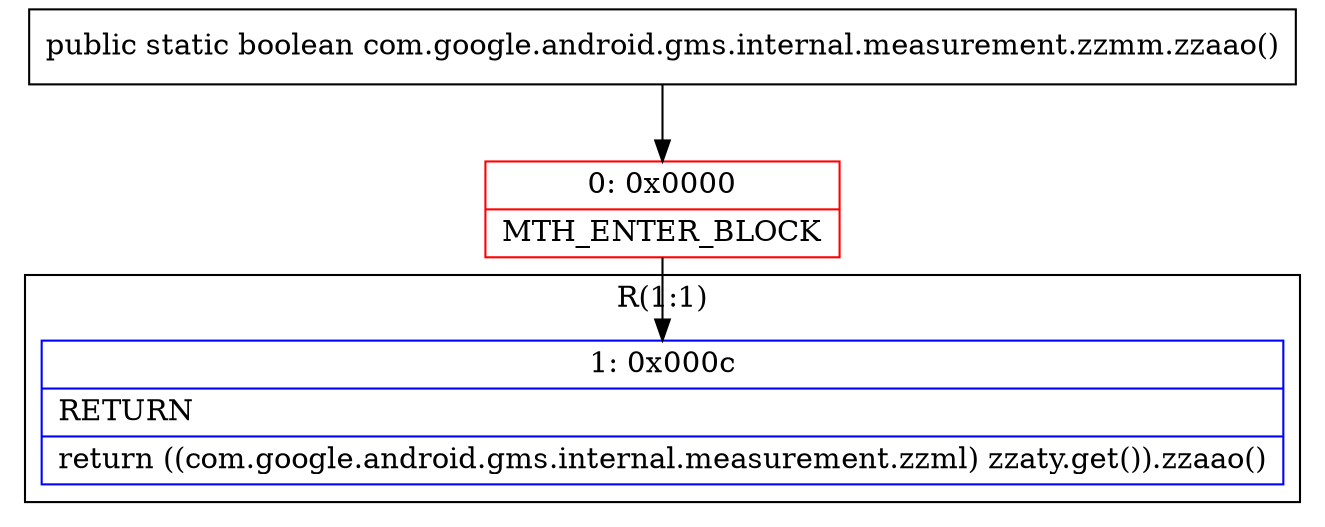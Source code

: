 digraph "CFG forcom.google.android.gms.internal.measurement.zzmm.zzaao()Z" {
subgraph cluster_Region_1286441885 {
label = "R(1:1)";
node [shape=record,color=blue];
Node_1 [shape=record,label="{1\:\ 0x000c|RETURN\l|return ((com.google.android.gms.internal.measurement.zzml) zzaty.get()).zzaao()\l}"];
}
Node_0 [shape=record,color=red,label="{0\:\ 0x0000|MTH_ENTER_BLOCK\l}"];
MethodNode[shape=record,label="{public static boolean com.google.android.gms.internal.measurement.zzmm.zzaao() }"];
MethodNode -> Node_0;
Node_0 -> Node_1;
}

